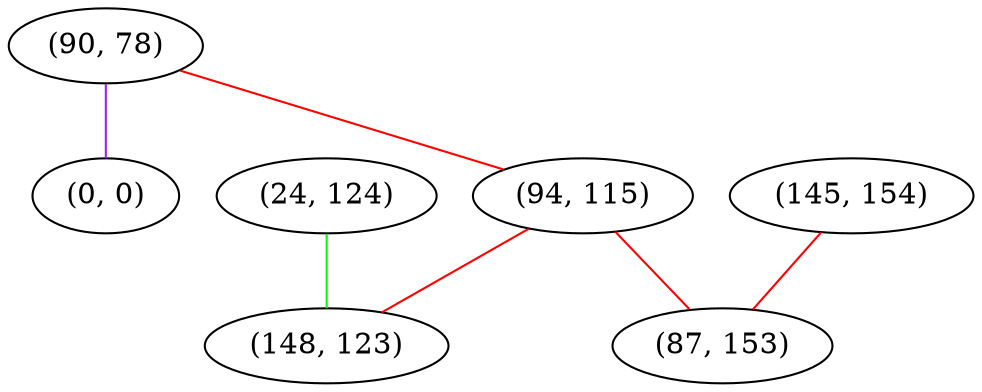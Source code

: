 graph "" {
"(90, 78)";
"(24, 124)";
"(145, 154)";
"(0, 0)";
"(94, 115)";
"(148, 123)";
"(87, 153)";
"(90, 78)" -- "(94, 115)"  [color=red, key=0, weight=1];
"(90, 78)" -- "(0, 0)"  [color=purple, key=0, weight=4];
"(24, 124)" -- "(148, 123)"  [color=green, key=0, weight=2];
"(145, 154)" -- "(87, 153)"  [color=red, key=0, weight=1];
"(94, 115)" -- "(148, 123)"  [color=red, key=0, weight=1];
"(94, 115)" -- "(87, 153)"  [color=red, key=0, weight=1];
}
